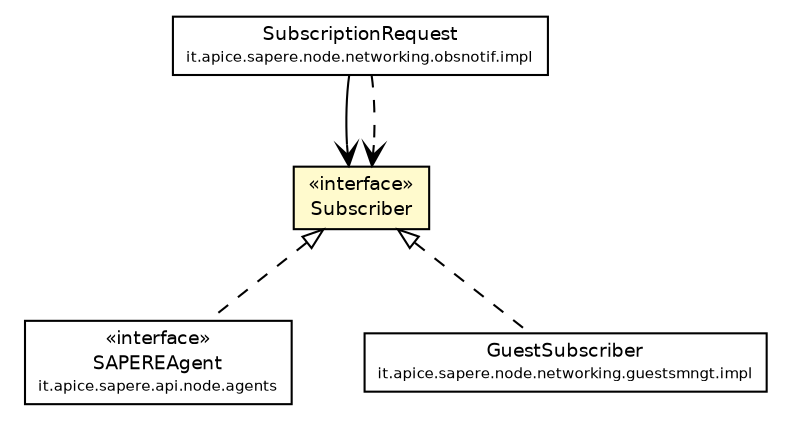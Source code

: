 #!/usr/local/bin/dot
#
# Class diagram 
# Generated by UmlGraph version 4.4 (http://www.spinellis.gr/sw/umlgraph)
#

digraph G {
	edge [fontname="Helvetica",fontsize=10,labelfontname="Helvetica",labelfontsize=10];
	node [fontname="Helvetica",fontsize=10,shape=plaintext];
	// it.apice.sapere.api.node.agents.SAPEREAgent
	c37340 [label=<<table border="0" cellborder="1" cellspacing="0" cellpadding="2" port="p" href="../SAPEREAgent.html">
		<tr><td><table border="0" cellspacing="0" cellpadding="1">
			<tr><td> &laquo;interface&raquo; </td></tr>
			<tr><td> SAPEREAgent </td></tr>
			<tr><td><font point-size="7.0"> it.apice.sapere.api.node.agents </font></td></tr>
		</table></td></tr>
		</table>>, fontname="Helvetica", fontcolor="black", fontsize=9.0];
	// it.apice.sapere.api.node.agents.networking.Subscriber
	c37342 [label=<<table border="0" cellborder="1" cellspacing="0" cellpadding="2" port="p" bgcolor="lemonChiffon" href="./Subscriber.html">
		<tr><td><table border="0" cellspacing="0" cellpadding="1">
			<tr><td> &laquo;interface&raquo; </td></tr>
			<tr><td> Subscriber </td></tr>
		</table></td></tr>
		</table>>, fontname="Helvetica", fontcolor="black", fontsize=9.0];
	// it.apice.sapere.node.networking.guestsmngt.impl.GuestSubscriber
	c37464 [label=<<table border="0" cellborder="1" cellspacing="0" cellpadding="2" port="p" href="../../../../node/networking/guestsmngt/impl/GuestSubscriber.html">
		<tr><td><table border="0" cellspacing="0" cellpadding="1">
			<tr><td> GuestSubscriber </td></tr>
			<tr><td><font point-size="7.0"> it.apice.sapere.node.networking.guestsmngt.impl </font></td></tr>
		</table></td></tr>
		</table>>, fontname="Helvetica", fontcolor="black", fontsize=9.0];
	// it.apice.sapere.node.networking.obsnotif.impl.SubscriptionRequest
	c37474 [label=<<table border="0" cellborder="1" cellspacing="0" cellpadding="2" port="p" href="../../../../node/networking/obsnotif/impl/SubscriptionRequest.html">
		<tr><td><table border="0" cellspacing="0" cellpadding="1">
			<tr><td> SubscriptionRequest </td></tr>
			<tr><td><font point-size="7.0"> it.apice.sapere.node.networking.obsnotif.impl </font></td></tr>
		</table></td></tr>
		</table>>, fontname="Helvetica", fontcolor="black", fontsize=9.0];
	//it.apice.sapere.api.node.agents.SAPEREAgent implements it.apice.sapere.api.node.agents.networking.Subscriber
	c37342:p -> c37340:p [dir=back,arrowtail=empty,style=dashed];
	//it.apice.sapere.node.networking.guestsmngt.impl.GuestSubscriber implements it.apice.sapere.api.node.agents.networking.Subscriber
	c37342:p -> c37464:p [dir=back,arrowtail=empty,style=dashed];
	// it.apice.sapere.node.networking.obsnotif.impl.SubscriptionRequest NAVASSOC it.apice.sapere.api.node.agents.networking.Subscriber
	c37474:p -> c37342:p [taillabel="", label="", headlabel="", fontname="Helvetica", fontcolor="black", fontsize=10.0, color="black", arrowhead=open];
	// it.apice.sapere.node.networking.obsnotif.impl.SubscriptionRequest DEPEND it.apice.sapere.api.node.agents.networking.Subscriber
	c37474:p -> c37342:p [taillabel="", label="", headlabel="", fontname="Helvetica", fontcolor="black", fontsize=10.0, color="black", arrowhead=open, style=dashed];
}

